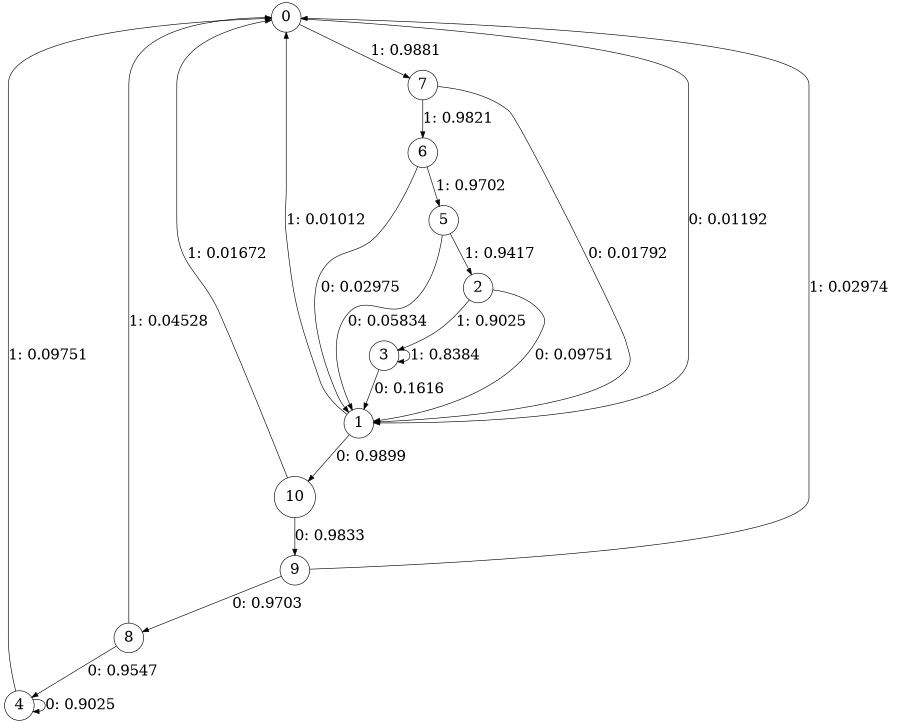 digraph "ch2_face_grouped_df_L7" {
size = "6,8.5";
ratio = "fill";
node [shape = circle];
node [fontsize = 24];
edge [fontsize = 24];
0 -> 1 [label = "0: 0.01192  "];
0 -> 7 [label = "1: 0.9881   "];
1 -> 10 [label = "0: 0.9899   "];
1 -> 0 [label = "1: 0.01012  "];
2 -> 1 [label = "0: 0.09751  "];
2 -> 3 [label = "1: 0.9025   "];
3 -> 1 [label = "0: 0.1616   "];
3 -> 3 [label = "1: 0.8384   "];
4 -> 4 [label = "0: 0.9025   "];
4 -> 0 [label = "1: 0.09751  "];
5 -> 1 [label = "0: 0.05834  "];
5 -> 2 [label = "1: 0.9417   "];
6 -> 1 [label = "0: 0.02975  "];
6 -> 5 [label = "1: 0.9702   "];
7 -> 1 [label = "0: 0.01792  "];
7 -> 6 [label = "1: 0.9821   "];
8 -> 4 [label = "0: 0.9547   "];
8 -> 0 [label = "1: 0.04528  "];
9 -> 8 [label = "0: 0.9703   "];
9 -> 0 [label = "1: 0.02974  "];
10 -> 9 [label = "0: 0.9833   "];
10 -> 0 [label = "1: 0.01672  "];
}